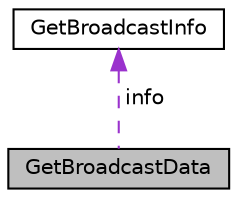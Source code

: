 digraph "GetBroadcastData"
{
  edge [fontname="Helvetica",fontsize="10",labelfontname="Helvetica",labelfontsize="10"];
  node [fontname="Helvetica",fontsize="10",shape=record];
  Node1 [label="GetBroadcastData",height=0.2,width=0.4,color="black", fillcolor="grey75", style="filled", fontcolor="black"];
  Node2 -> Node1 [dir="back",color="darkorchid3",fontsize="10",style="dashed",label=" info" ,fontname="Helvetica"];
  Node2 [label="GetBroadcastInfo",height=0.2,width=0.4,color="black", fillcolor="white", style="filled",URL="$struct_get_broadcast_info.html",tooltip="Get broadcast info. "];
}
